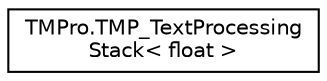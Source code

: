 digraph "Graphical Class Hierarchy"
{
 // LATEX_PDF_SIZE
  edge [fontname="Helvetica",fontsize="10",labelfontname="Helvetica",labelfontsize="10"];
  node [fontname="Helvetica",fontsize="10",shape=record];
  rankdir="LR";
  Node0 [label="TMPro.TMP_TextProcessing\lStack\< float \>",height=0.2,width=0.4,color="black", fillcolor="white", style="filled",URL="$struct_t_m_pro_1_1_t_m_p___text_processing_stack.html",tooltip=" "];
}
